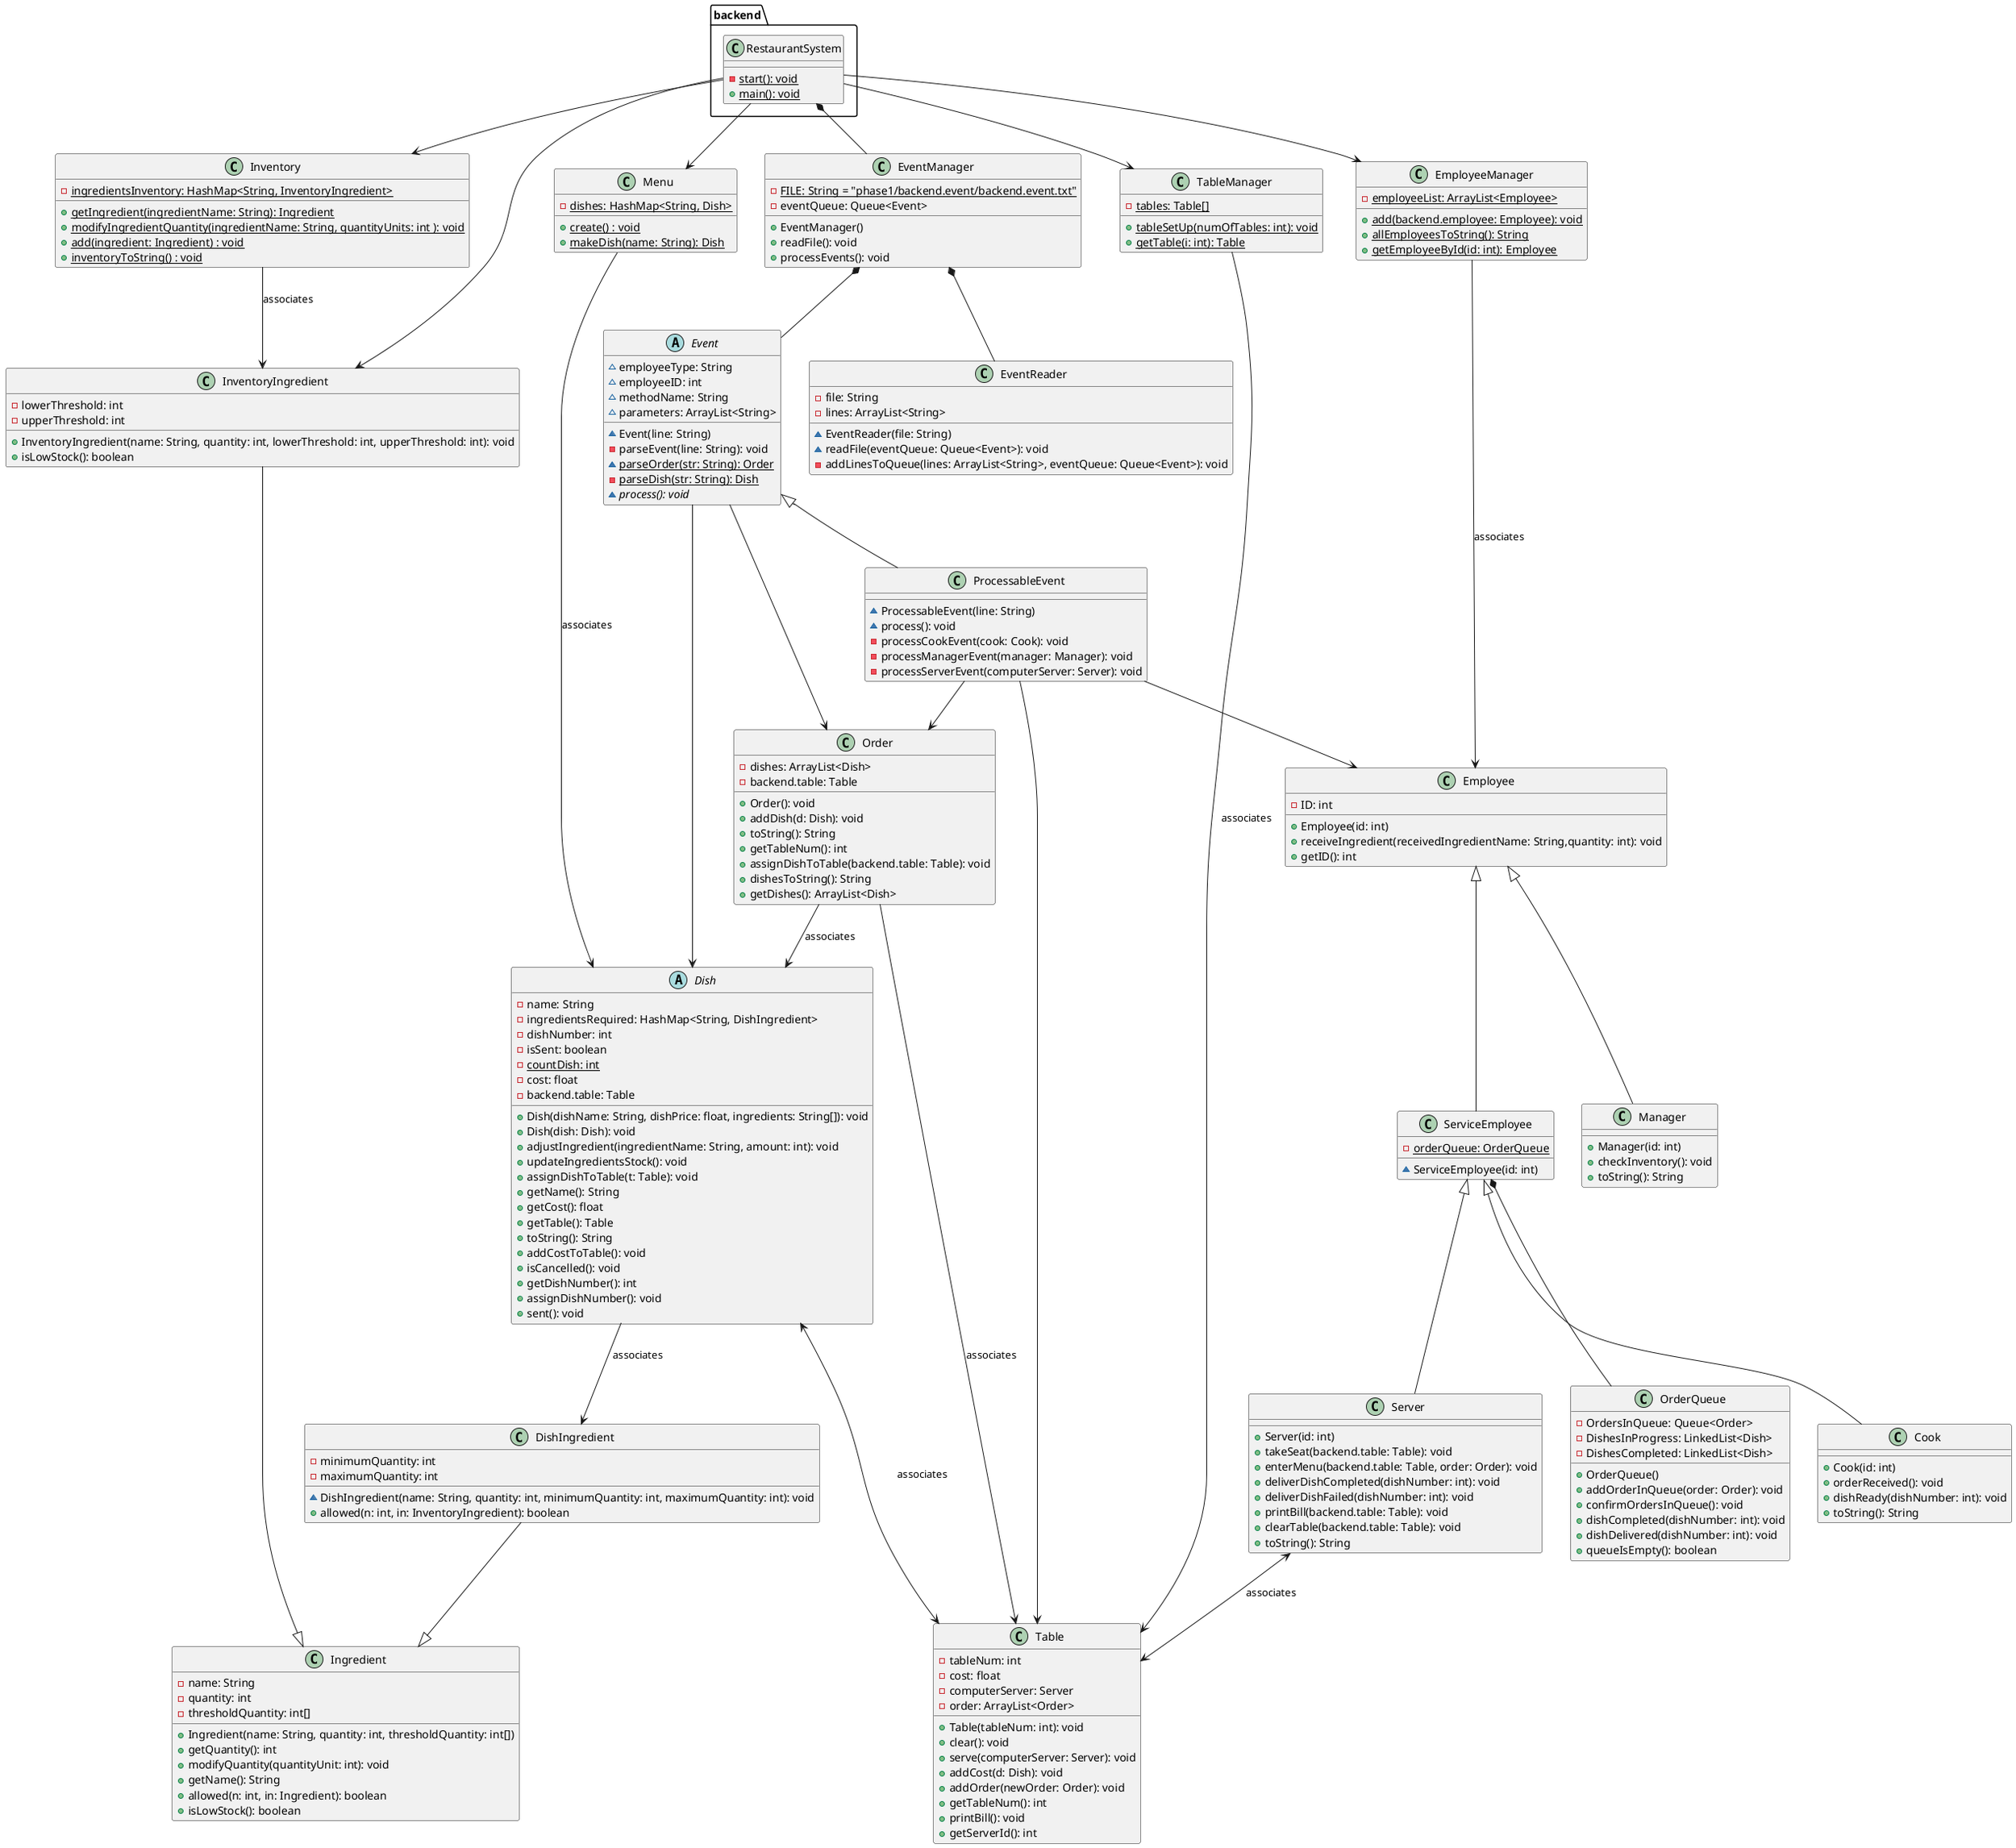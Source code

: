 @startuml
class EmployeeManager{
- {static} employeeList: ArrayList<Employee>
+ {static} add(backend.employee: Employee): void
+ {static} allEmployeesToString(): String
+ {static} getEmployeeById(id: int): Employee
}
class OrderQueue{
- OrdersInQueue: Queue<Order>
- DishesInProgress: LinkedList<Dish>
- DishesCompleted: LinkedList<Dish>
+ OrderQueue()
+ addOrderInQueue(order: Order): void
+ confirmOrdersInQueue(): void
+ dishCompleted(dishNumber: int): void
+ dishDelivered(dishNumber: int): void
+ queueIsEmpty(): boolean
}

class Employee{
- ID: int
+ Employee(id: int)
+ receiveIngredient(receivedIngredientName: String,quantity: int): void
+ getID(): int
}
class ServiceEmployee {
- {static} orderQueue: OrderQueue
~ ServiceEmployee(id: int)
}
class Server{
+ Server(id: int)
+ takeSeat(backend.table: Table): void
+ enterMenu(backend.table: Table, order: Order): void
+ deliverDishCompleted(dishNumber: int): void
+ deliverDishFailed(dishNumber: int): void
+ printBill(backend.table: Table): void
+ clearTable(backend.table: Table): void
+ toString(): String
}
class Cook{
+ Cook(id: int)
+ orderReceived(): void
+ dishReady(dishNumber: int): void
+ toString(): String
}
class Manager{
+ Manager(id: int)
+ checkInventory(): void
+ toString(): String
}

Employee <|-- ServiceEmployee
ServiceEmployee <|-- Cook
ServiceEmployee <|-- Server
Employee <|-- Manager
ServiceEmployee *-- OrderQueue
EmployeeManager --> Employee : associates
Server <--> Table : associates

class TableManager{
- {static} tables: Table[]
+ {static} tableSetUp(numOfTables: int): void
+ {static} getTable(i: int): Table
}
TableManager --> Table : associates

class Table{
- tableNum: int
- cost: float
- computerServer: Server
- order: ArrayList<Order>
+ Table(tableNum: int): void
+ clear(): void
+ serve(computerServer: Server): void
+ addCost(d: Dish): void
+ addOrder(newOrder: Order): void
+ getTableNum(): int
+ printBill(): void
+ getServerId(): int
}

class Order{
- dishes: ArrayList<Dish>
- backend.table: Table
+ Order(): void
+ addDish(d: Dish): void
+ toString(): String
+ getTableNum(): int
+ assignDishToTable(backend.table: Table): void
+ dishesToString(): String
+ getDishes(): ArrayList<Dish>
}
Order --> Dish : associates
Order --> Table : associates

class Ingredient{
- name: String
- quantity: int
- thresholdQuantity: int[]
+ Ingredient(name: String, quantity: int, thresholdQuantity: int[])
+ getQuantity(): int
+ modifyQuantity(quantityUnit: int): void
+ getName(): String
+ allowed(n: int, in: Ingredient): boolean
+ isLowStock(): boolean
}

abstract class Dish{
- name: String
- ingredientsRequired: HashMap<String, DishIngredient>
- dishNumber: int
- isSent: boolean
- {static} countDish: int
- cost: float
- backend.table: Table
+ Dish(dishName: String, dishPrice: float, ingredients: String[]): void
+ Dish(dish: Dish): void
+ adjustIngredient(ingredientName: String, amount: int): void
+ updateIngredientsStock(): void
+ assignDishToTable(t: Table): void
+ getName(): String
+ getCost(): float
+ getTable(): Table
+ toString(): String
+ addCostToTable(): void
+ isCancelled(): void
+ getDishNumber(): int
+ assignDishNumber(): void
+ sent(): void
}

Dish <--> Table : associates
Dish --> DishIngredient : associates

class DishIngredient {
- minimumQuantity: int
- maximumQuantity: int
~ DishIngredient(name: String, quantity: int, minimumQuantity: int, maximumQuantity: int): void
+ allowed(n: int, in: InventoryIngredient): boolean
}

DishIngredient --|> Ingredient

class InventoryIngredient {
- lowerThreshold: int
- upperThreshold: int
+ InventoryIngredient(name: String, quantity: int, lowerThreshold: int, upperThreshold: int): void
+ isLowStock(): boolean
}

InventoryIngredient --|> Ingredient

class Inventory{
- {static} ingredientsInventory: HashMap<String, InventoryIngredient>
+ {static} getIngredient(ingredientName: String): Ingredient
+ {static} modifyIngredientQuantity(ingredientName: String, quantityUnits: int ): void
+ {static} add(ingredient: Ingredient) : void
+ {static} inventoryToString() : void
}
Inventory --> InventoryIngredient: associates

class Menu {
- {static} dishes: HashMap<String, Dish>
+ {static} create() : void
+ {static} makeDish(name: String): Dish
}
Menu --> Dish : associates

abstract class Event{
~ employeeType: String
~ employeeID: int
~ methodName: String
~ parameters: ArrayList<String>
~ Event(line: String)
- parseEvent(line: String): void
~ {static} parseOrder(str: String): Order
- {static} parseDish(str: String): Dish
~ {abstract} process(): void
}

class EventManager{
- {static} FILE: String = "phase1/backend.event/backend.event.txt"
- eventQueue: Queue<Event>
+ EventManager()
+ readFile(): void
+ processEvents(): void
}

class ProcessableEvent{
~ ProcessableEvent(line: String)
~ process(): void
- processCookEvent(cook: Cook): void
- processManagerEvent(manager: Manager): void
- processServerEvent(computerServer: Server): void
}

class EventReader{
- file: String
- lines: ArrayList<String>
~ EventReader(file: String)
~ readFile(eventQueue: Queue<Event>): void
- addLinesToQueue(lines: ArrayList<String>, eventQueue: Queue<Event>): void
}

Event <|-- ProcessableEvent
EventManager *-- EventReader
EventManager *-- Event

Event --> Dish
Event --> Order
ProcessableEvent --> Employee
ProcessableEvent --> Table
ProcessableEvent --> Order


class backend.RestaurantSystem{
- {static} start(): void
+ {static} main(): void
}

backend.RestaurantSystem --> TableManager
backend.RestaurantSystem --> EmployeeManager
backend.RestaurantSystem --> InventoryIngredient
backend.RestaurantSystem --> Inventory
backend.RestaurantSystem --> Menu

backend.RestaurantSystem *-- EventManager
@enduml